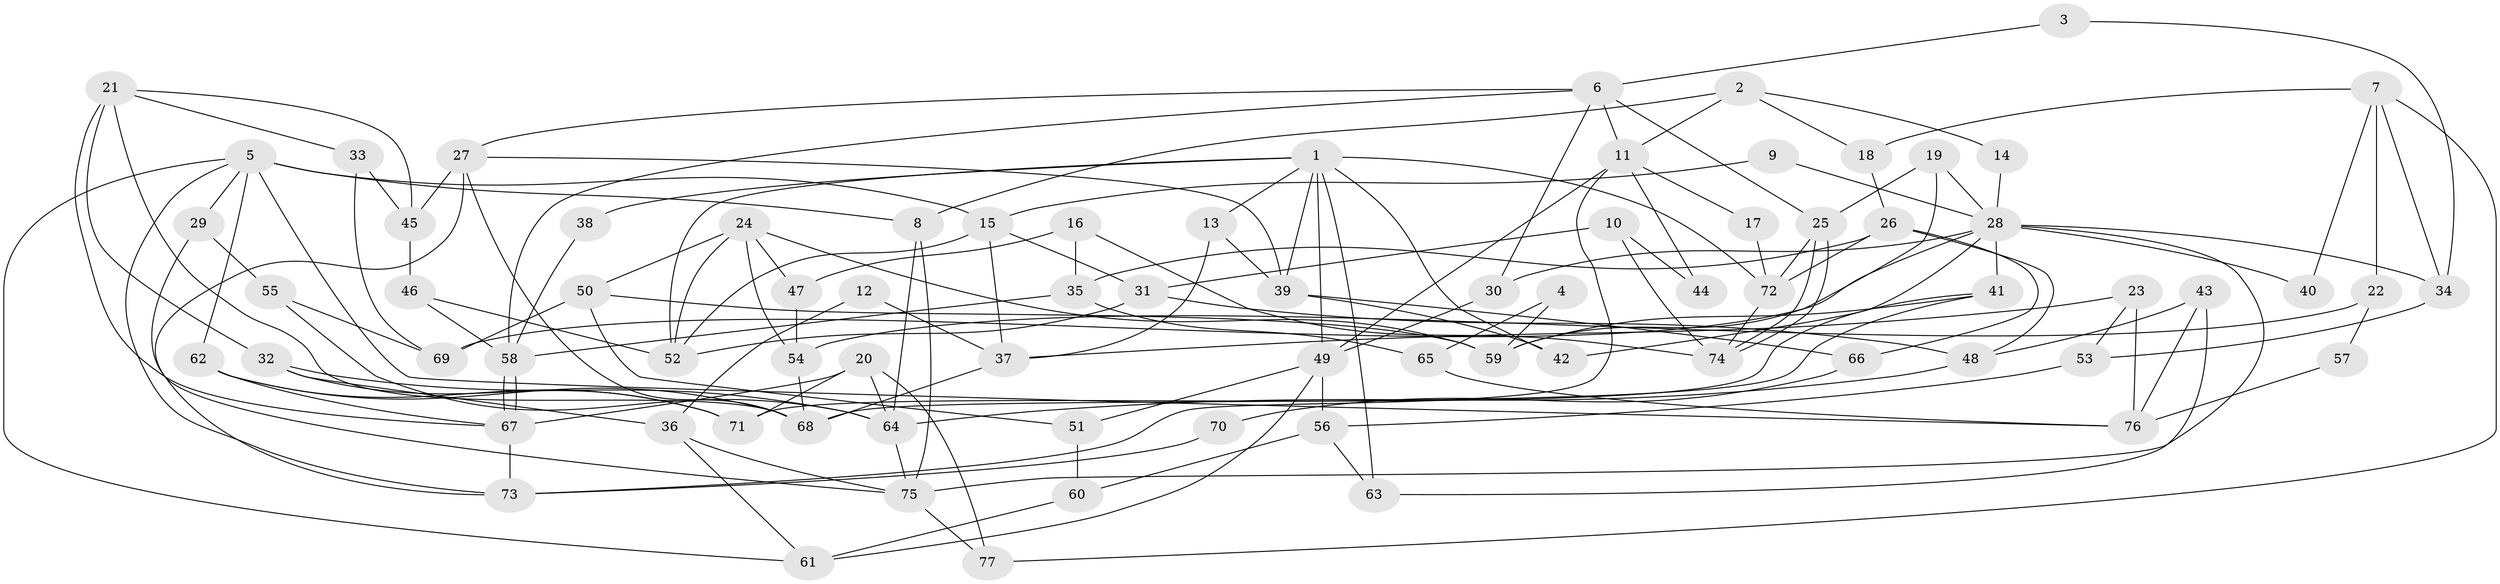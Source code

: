 // coarse degree distribution, {11: 0.03225806451612903, 6: 0.16129032258064516, 4: 0.25806451612903225, 5: 0.12903225806451613, 8: 0.16129032258064516, 9: 0.06451612903225806, 7: 0.03225806451612903, 3: 0.12903225806451613, 2: 0.03225806451612903}
// Generated by graph-tools (version 1.1) at 2025/37/03/04/25 23:37:01]
// undirected, 77 vertices, 154 edges
graph export_dot {
  node [color=gray90,style=filled];
  1;
  2;
  3;
  4;
  5;
  6;
  7;
  8;
  9;
  10;
  11;
  12;
  13;
  14;
  15;
  16;
  17;
  18;
  19;
  20;
  21;
  22;
  23;
  24;
  25;
  26;
  27;
  28;
  29;
  30;
  31;
  32;
  33;
  34;
  35;
  36;
  37;
  38;
  39;
  40;
  41;
  42;
  43;
  44;
  45;
  46;
  47;
  48;
  49;
  50;
  51;
  52;
  53;
  54;
  55;
  56;
  57;
  58;
  59;
  60;
  61;
  62;
  63;
  64;
  65;
  66;
  67;
  68;
  69;
  70;
  71;
  72;
  73;
  74;
  75;
  76;
  77;
  1 -- 42;
  1 -- 52;
  1 -- 13;
  1 -- 38;
  1 -- 39;
  1 -- 49;
  1 -- 63;
  1 -- 72;
  2 -- 11;
  2 -- 8;
  2 -- 14;
  2 -- 18;
  3 -- 6;
  3 -- 34;
  4 -- 59;
  4 -- 65;
  5 -- 62;
  5 -- 73;
  5 -- 8;
  5 -- 15;
  5 -- 29;
  5 -- 61;
  5 -- 76;
  6 -- 25;
  6 -- 11;
  6 -- 27;
  6 -- 30;
  6 -- 58;
  7 -- 18;
  7 -- 77;
  7 -- 22;
  7 -- 34;
  7 -- 40;
  8 -- 75;
  8 -- 64;
  9 -- 15;
  9 -- 28;
  10 -- 74;
  10 -- 31;
  10 -- 44;
  11 -- 73;
  11 -- 49;
  11 -- 17;
  11 -- 44;
  12 -- 36;
  12 -- 37;
  13 -- 39;
  13 -- 37;
  14 -- 28;
  15 -- 37;
  15 -- 31;
  15 -- 52;
  16 -- 47;
  16 -- 35;
  16 -- 74;
  17 -- 72;
  18 -- 26;
  19 -- 59;
  19 -- 25;
  19 -- 28;
  20 -- 64;
  20 -- 71;
  20 -- 67;
  20 -- 77;
  21 -- 67;
  21 -- 32;
  21 -- 33;
  21 -- 45;
  21 -- 68;
  22 -- 54;
  22 -- 57;
  23 -- 53;
  23 -- 76;
  23 -- 37;
  24 -- 52;
  24 -- 59;
  24 -- 47;
  24 -- 50;
  24 -- 54;
  25 -- 74;
  25 -- 74;
  25 -- 72;
  26 -- 48;
  26 -- 72;
  26 -- 35;
  26 -- 66;
  27 -- 68;
  27 -- 39;
  27 -- 45;
  27 -- 73;
  28 -- 75;
  28 -- 30;
  28 -- 34;
  28 -- 40;
  28 -- 41;
  28 -- 42;
  28 -- 69;
  29 -- 75;
  29 -- 55;
  30 -- 49;
  31 -- 52;
  31 -- 48;
  32 -- 71;
  32 -- 64;
  32 -- 36;
  33 -- 45;
  33 -- 69;
  34 -- 53;
  35 -- 58;
  35 -- 65;
  36 -- 61;
  36 -- 75;
  37 -- 68;
  38 -- 58;
  39 -- 42;
  39 -- 66;
  41 -- 68;
  41 -- 59;
  41 -- 71;
  43 -- 48;
  43 -- 63;
  43 -- 76;
  45 -- 46;
  46 -- 58;
  46 -- 52;
  47 -- 54;
  48 -- 64;
  49 -- 51;
  49 -- 56;
  49 -- 61;
  50 -- 69;
  50 -- 51;
  50 -- 59;
  51 -- 60;
  53 -- 56;
  54 -- 68;
  55 -- 69;
  55 -- 64;
  56 -- 60;
  56 -- 63;
  57 -- 76;
  58 -- 67;
  58 -- 67;
  60 -- 61;
  62 -- 68;
  62 -- 67;
  62 -- 71;
  64 -- 75;
  65 -- 76;
  66 -- 70;
  67 -- 73;
  70 -- 73;
  72 -- 74;
  75 -- 77;
}
